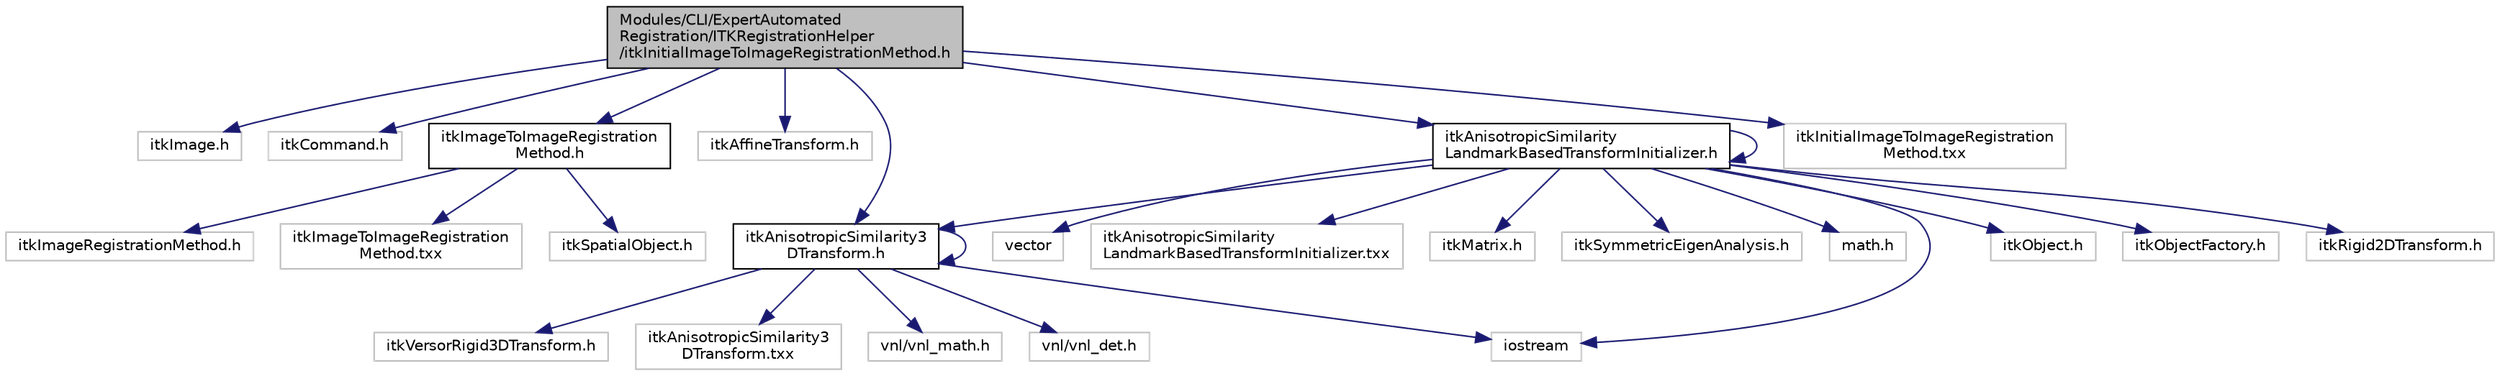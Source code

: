 digraph "Modules/CLI/ExpertAutomatedRegistration/ITKRegistrationHelper/itkInitialImageToImageRegistrationMethod.h"
{
  bgcolor="transparent";
  edge [fontname="Helvetica",fontsize="10",labelfontname="Helvetica",labelfontsize="10"];
  node [fontname="Helvetica",fontsize="10",shape=record];
  Node0 [label="Modules/CLI/ExpertAutomated\lRegistration/ITKRegistrationHelper\l/itkInitialImageToImageRegistrationMethod.h",height=0.2,width=0.4,color="black", fillcolor="grey75", style="filled", fontcolor="black"];
  Node0 -> Node1 [color="midnightblue",fontsize="10",style="solid",fontname="Helvetica"];
  Node1 [label="itkImage.h",height=0.2,width=0.4,color="grey75"];
  Node0 -> Node2 [color="midnightblue",fontsize="10",style="solid",fontname="Helvetica"];
  Node2 [label="itkCommand.h",height=0.2,width=0.4,color="grey75"];
  Node0 -> Node3 [color="midnightblue",fontsize="10",style="solid",fontname="Helvetica"];
  Node3 [label="itkImageToImageRegistration\lMethod.h",height=0.2,width=0.4,color="black",URL="$itkImageToImageRegistrationMethod_8h.html"];
  Node3 -> Node4 [color="midnightblue",fontsize="10",style="solid",fontname="Helvetica"];
  Node4 [label="itkSpatialObject.h",height=0.2,width=0.4,color="grey75"];
  Node3 -> Node5 [color="midnightblue",fontsize="10",style="solid",fontname="Helvetica"];
  Node5 [label="itkImageRegistrationMethod.h",height=0.2,width=0.4,color="grey75"];
  Node3 -> Node6 [color="midnightblue",fontsize="10",style="solid",fontname="Helvetica"];
  Node6 [label="itkImageToImageRegistration\lMethod.txx",height=0.2,width=0.4,color="grey75"];
  Node0 -> Node7 [color="midnightblue",fontsize="10",style="solid",fontname="Helvetica"];
  Node7 [label="itkAffineTransform.h",height=0.2,width=0.4,color="grey75"];
  Node0 -> Node8 [color="midnightblue",fontsize="10",style="solid",fontname="Helvetica"];
  Node8 [label="itkAnisotropicSimilarity3\lDTransform.h",height=0.2,width=0.4,color="black",URL="$itkAnisotropicSimilarity3DTransform_8h.html"];
  Node8 -> Node9 [color="midnightblue",fontsize="10",style="solid",fontname="Helvetica"];
  Node9 [label="iostream",height=0.2,width=0.4,color="grey75"];
  Node8 -> Node10 [color="midnightblue",fontsize="10",style="solid",fontname="Helvetica"];
  Node10 [label="itkVersorRigid3DTransform.h",height=0.2,width=0.4,color="grey75"];
  Node8 -> Node11 [color="midnightblue",fontsize="10",style="solid",fontname="Helvetica"];
  Node11 [label="itkAnisotropicSimilarity3\lDTransform.txx",height=0.2,width=0.4,color="grey75"];
  Node8 -> Node8 [color="midnightblue",fontsize="10",style="solid",fontname="Helvetica"];
  Node8 -> Node12 [color="midnightblue",fontsize="10",style="solid",fontname="Helvetica"];
  Node12 [label="vnl/vnl_math.h",height=0.2,width=0.4,color="grey75"];
  Node8 -> Node13 [color="midnightblue",fontsize="10",style="solid",fontname="Helvetica"];
  Node13 [label="vnl/vnl_det.h",height=0.2,width=0.4,color="grey75"];
  Node0 -> Node14 [color="midnightblue",fontsize="10",style="solid",fontname="Helvetica"];
  Node14 [label="itkAnisotropicSimilarity\lLandmarkBasedTransformInitializer.h",height=0.2,width=0.4,color="black",URL="$itkAnisotropicSimilarityLandmarkBasedTransformInitializer_8h.html"];
  Node14 -> Node15 [color="midnightblue",fontsize="10",style="solid",fontname="Helvetica"];
  Node15 [label="itkObject.h",height=0.2,width=0.4,color="grey75"];
  Node14 -> Node16 [color="midnightblue",fontsize="10",style="solid",fontname="Helvetica"];
  Node16 [label="itkObjectFactory.h",height=0.2,width=0.4,color="grey75"];
  Node14 -> Node8 [color="midnightblue",fontsize="10",style="solid",fontname="Helvetica"];
  Node14 -> Node17 [color="midnightblue",fontsize="10",style="solid",fontname="Helvetica"];
  Node17 [label="itkRigid2DTransform.h",height=0.2,width=0.4,color="grey75"];
  Node14 -> Node18 [color="midnightblue",fontsize="10",style="solid",fontname="Helvetica"];
  Node18 [label="vector",height=0.2,width=0.4,color="grey75"];
  Node14 -> Node9 [color="midnightblue",fontsize="10",style="solid",fontname="Helvetica"];
  Node14 -> Node19 [color="midnightblue",fontsize="10",style="solid",fontname="Helvetica"];
  Node19 [label="itkAnisotropicSimilarity\lLandmarkBasedTransformInitializer.txx",height=0.2,width=0.4,color="grey75"];
  Node14 -> Node14 [color="midnightblue",fontsize="10",style="solid",fontname="Helvetica"];
  Node14 -> Node20 [color="midnightblue",fontsize="10",style="solid",fontname="Helvetica"];
  Node20 [label="itkMatrix.h",height=0.2,width=0.4,color="grey75"];
  Node14 -> Node21 [color="midnightblue",fontsize="10",style="solid",fontname="Helvetica"];
  Node21 [label="itkSymmetricEigenAnalysis.h",height=0.2,width=0.4,color="grey75"];
  Node14 -> Node22 [color="midnightblue",fontsize="10",style="solid",fontname="Helvetica"];
  Node22 [label="math.h",height=0.2,width=0.4,color="grey75"];
  Node0 -> Node23 [color="midnightblue",fontsize="10",style="solid",fontname="Helvetica"];
  Node23 [label="itkInitialImageToImageRegistration\lMethod.txx",height=0.2,width=0.4,color="grey75"];
}
